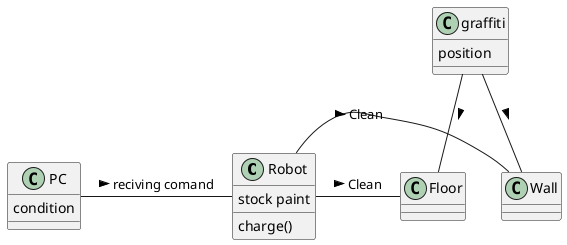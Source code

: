 @startuml
Robot : charge() 
Robot : stock paint
PC : condition
graffiti : position
PC - Robot : reciving comand >
Robot - Floor : Clean >
Robot - Wall : Clean >
graffiti -- Wall : >
graffiti -- Floor : >
@enduml
